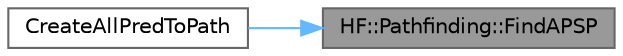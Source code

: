 digraph "HF::Pathfinding::FindAPSP"
{
 // LATEX_PDF_SIZE
  bgcolor="transparent";
  edge [fontname=Helvetica,fontsize=10,labelfontname=Helvetica,labelfontsize=10];
  node [fontname=Helvetica,fontsize=10,shape=box,height=0.2,width=0.4];
  rankdir="RL";
  Node1 [label="HF::Pathfinding::FindAPSP",height=0.2,width=0.4,color="gray40", fillcolor="grey60", style="filled", fontcolor="black",tooltip=" "];
  Node1 -> Node2 [dir="back",color="steelblue1",style="solid"];
  Node2 [label="CreateAllPredToPath",height=0.2,width=0.4,color="grey40", fillcolor="white", style="filled",URL="$a00456.html#gaff8b6c35105e6a465af490691069727a",tooltip=" "];
}
